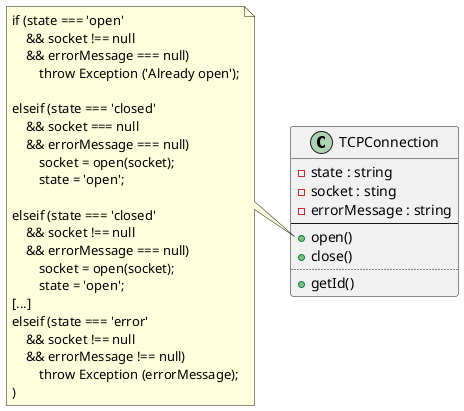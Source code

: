 @startuml

skinparam noteFontName Monaco

class TCPConnection {
    - state : string
    - socket : sting
    - errorMessage : string
    --
    + open()
    + close()
    ..
    + getId()
}


note left of TCPConnection::open()
    if (state === 'open'
        && socket !== null
        && errorMessage === null)
            throw Exception ('Already open');

    elseif (state === 'closed'
        && socket === null
        && errorMessage === null)
            socket = open(socket);
            state = 'open';

    elseif (state === 'closed'
        && socket !== null
        && errorMessage === null)
            socket = open(socket);
            state = 'open';
    [...]
    elseif (state === 'error'
        && socket !== null
        && errorMessage !== null)
            throw Exception (errorMessage);
    )
endnote

@enduml

@startuml

skinparam noteFontName Monaco

class Context {
    - state : State
    + request()
}

together {
    interface State {
        + handle()
    }

    class ConcreteState implements State{
        + handle()
    }
}

note left of Context::request
    state->handle()
end note


Context o-left-> State

@enduml


@startuml

skinparam noteFontName Monaco

class TCPConnection {
    - state : TCPState
    --
    + open()
    + close()
    ..
    + getId()
}


interface TCPState {
    + open() : TCPState
    + close()
}

together {
    class TCPEstablished implements TCPState {
        - socket : string
        + open()
        + close()
    }

    class TCPClosed implements TCPState {
        + open()
        + close()
    }

    class TCPError implements TCPState {
        - errorMessage : string
        + open()
        + close()
    }
}

note left of TCPConnection::open()
    state->open()
endnote

note right of TCPEstablished::open()
Already Established
endnote

note right of TCPEstablished::close()
    socket->close()
endnote

TCPState <-right-o TCPConnection

@enduml

@startuml

class Television {
    - power : bool
    - channel : int
    - renderChannel(int) : stream
    + changeChannel(int) : stream
    + setPower(bool)
    + getCurrentStream() : stream
}

@enduml

@startuml

class Television {
    - state : State
    - renderChannel(int) : stream
    + changeChannel(int) : stream
    + setPower(bool)
    + getCurrentStream() : stream
}

interface State {
    + getChannel() : int
    + setChannel()
}

class PowerOn implements State{
    - channel : int
}

class PowerOff implements State{
}

Television *-right-> State

@enduml